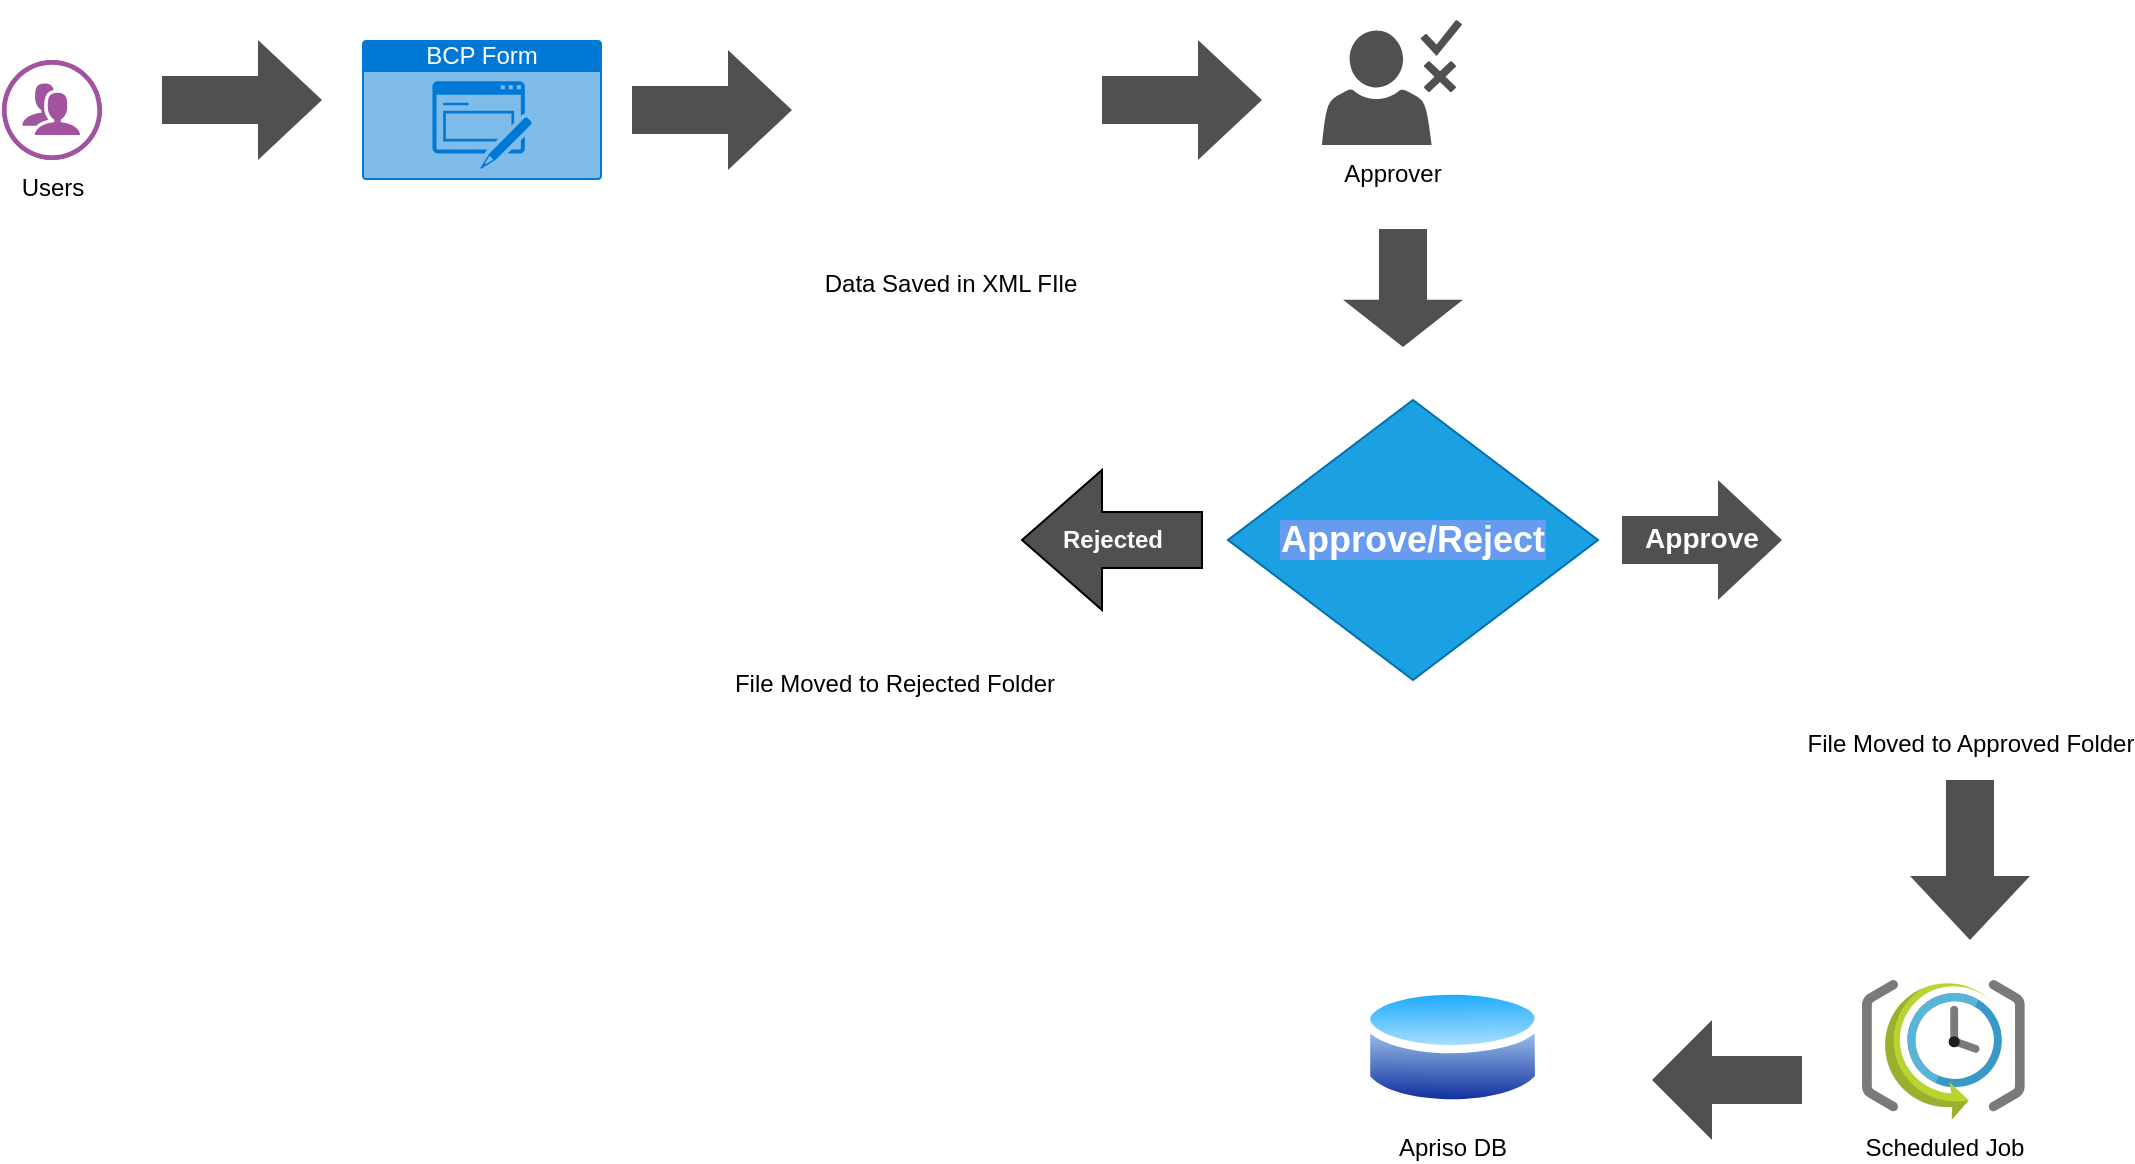<mxfile version="26.0.10" pages="2">
  <diagram name="Page-1" id="nBhH25VhKMmMvL3l0HT1">
    <mxGraphModel dx="1426" dy="781" grid="1" gridSize="10" guides="1" tooltips="1" connect="1" arrows="1" fold="1" page="1" pageScale="1" pageWidth="1169" pageHeight="827" math="0" shadow="0">
      <root>
        <mxCell id="0" />
        <mxCell id="1" parent="0" />
        <mxCell id="TdxjPuL3g79mjsh6RT93-1" value="Users" style="verticalLabelPosition=bottom;sketch=0;html=1;fillColor=#A153A0;strokeColor=#ffffff;verticalAlign=top;align=center;points=[[0,0.5,0],[0.125,0.25,0],[0.25,0,0],[0.5,0,0],[0.75,0,0],[0.875,0.25,0],[1,0.5,0],[0.875,0.75,0],[0.75,1,0],[0.5,1,0],[0.125,0.75,0]];pointerEvents=1;shape=mxgraph.cisco_safe.compositeIcon;bgIcon=ellipse;resIcon=mxgraph.cisco_safe.design.users;" vertex="1" parent="1">
          <mxGeometry x="60" y="160" width="50" height="50" as="geometry" />
        </mxCell>
        <mxCell id="TdxjPuL3g79mjsh6RT93-2" value="BCP Form" style="html=1;whiteSpace=wrap;strokeColor=none;fillColor=#0079D6;labelPosition=center;verticalLabelPosition=middle;verticalAlign=top;align=center;fontSize=12;outlineConnect=0;spacingTop=-6;fontColor=#FFFFFF;sketch=0;shape=mxgraph.sitemap.form;" vertex="1" parent="1">
          <mxGeometry x="240" y="150" width="120" height="70" as="geometry" />
        </mxCell>
        <mxCell id="TdxjPuL3g79mjsh6RT93-4" value="Approver" style="sketch=0;pointerEvents=1;shadow=0;dashed=0;html=1;strokeColor=none;fillColor=#505050;labelPosition=center;verticalLabelPosition=bottom;verticalAlign=top;outlineConnect=0;align=center;shape=mxgraph.office.users.approver;" vertex="1" parent="1">
          <mxGeometry x="720" y="140" width="70" height="62.5" as="geometry" />
        </mxCell>
        <mxCell id="TdxjPuL3g79mjsh6RT93-7" value="" style="shape=singleArrow;whiteSpace=wrap;html=1;arrowWidth=0.4;arrowSize=0.4;verticalAlign=top;fillColor=#505050;strokeColor=none;sketch=0;pointerEvents=1;shadow=0;dashed=0;rotation=90;" vertex="1" parent="1">
          <mxGeometry x="731" y="244" width="59" height="60" as="geometry" />
        </mxCell>
        <mxCell id="TdxjPuL3g79mjsh6RT93-9" value="" style="shape=singleArrow;whiteSpace=wrap;html=1;arrowWidth=0.4;arrowSize=0.4;verticalAlign=top;fillColor=#505050;strokeColor=none;sketch=0;pointerEvents=1;shadow=0;dashed=0;" vertex="1" parent="1">
          <mxGeometry x="375" y="155" width="80" height="60" as="geometry" />
        </mxCell>
        <mxCell id="TdxjPuL3g79mjsh6RT93-10" value="" style="shape=singleArrow;whiteSpace=wrap;html=1;arrowWidth=0.4;arrowSize=0.4;verticalAlign=top;fillColor=#505050;strokeColor=none;sketch=0;pointerEvents=1;shadow=0;dashed=0;" vertex="1" parent="1">
          <mxGeometry x="140" y="150" width="80" height="60" as="geometry" />
        </mxCell>
        <mxCell id="TdxjPuL3g79mjsh6RT93-13" value="&lt;h3&gt;&lt;font style=&quot;color: rgb(255, 255, 255);&quot;&gt;Approve&lt;/font&gt;&lt;/h3&gt;" style="shape=singleArrow;whiteSpace=wrap;html=1;arrowWidth=0.4;arrowSize=0.4;verticalAlign=top;fillColor=#505050;strokeColor=none;sketch=0;pointerEvents=1;shadow=0;dashed=0;" vertex="1" parent="1">
          <mxGeometry x="870" y="370" width="80" height="60" as="geometry" />
        </mxCell>
        <mxCell id="TdxjPuL3g79mjsh6RT93-14" value="Scheduled Job" style="image;sketch=0;aspect=fixed;html=1;points=[];align=center;fontSize=12;image=img/lib/mscae/SchedulerJobCollection.svg;" vertex="1" parent="1">
          <mxGeometry x="990" y="620" width="81.4" height="70" as="geometry" />
        </mxCell>
        <mxCell id="TdxjPuL3g79mjsh6RT93-17" value="" style="shape=singleArrow;whiteSpace=wrap;html=1;arrowWidth=0.4;arrowSize=0.4;verticalAlign=top;fillColor=#505050;strokeColor=none;sketch=0;pointerEvents=1;shadow=0;dashed=0;rotation=90;" vertex="1" parent="1">
          <mxGeometry x="1004" y="530" width="80" height="60" as="geometry" />
        </mxCell>
        <mxCell id="TdxjPuL3g79mjsh6RT93-18" value="Apriso DB" style="image;aspect=fixed;perimeter=ellipsePerimeter;html=1;align=center;shadow=0;dashed=0;spacingTop=3;image=img/lib/active_directory/database.svg;" vertex="1" parent="1">
          <mxGeometry x="740" y="620" width="90.54" height="67" as="geometry" />
        </mxCell>
        <mxCell id="p6sxfPXKa_m8IWls4KXt-1" value="Data Saved in XML FIle" style="shape=image;html=1;verticalAlign=top;verticalLabelPosition=bottom;labelBackgroundColor=#ffffff;imageAspect=0;aspect=fixed;image=https://cdn1.iconfinder.com/data/icons/bootstrap-vol-3/16/filetype-xml-128.png" vertex="1" parent="1">
          <mxGeometry x="470" y="130" width="128" height="128" as="geometry" />
        </mxCell>
        <mxCell id="p6sxfPXKa_m8IWls4KXt-2" value="" style="shape=singleArrow;whiteSpace=wrap;html=1;arrowWidth=0.4;arrowSize=0.4;verticalAlign=top;fillColor=#505050;strokeColor=none;sketch=0;pointerEvents=1;shadow=0;dashed=0;" vertex="1" parent="1">
          <mxGeometry x="610" y="150" width="80" height="60" as="geometry" />
        </mxCell>
        <mxCell id="p6sxfPXKa_m8IWls4KXt-4" value="File Moved to Approved Folder" style="shape=image;html=1;verticalAlign=top;verticalLabelPosition=bottom;labelBackgroundColor=#ffffff;imageAspect=0;aspect=fixed;image=https://cdn1.iconfinder.com/data/icons/bootstrap-vol-3/16/filetype-xml-128.png" vertex="1" parent="1">
          <mxGeometry x="980" y="360" width="128" height="128" as="geometry" />
        </mxCell>
        <mxCell id="p6sxfPXKa_m8IWls4KXt-5" value="&lt;h2&gt;&lt;b style=&quot;background-color: light-dark(rgb(102, 155, 240), rgb(255, 255, 255));&quot;&gt;Approve/Reject&lt;/b&gt;&lt;/h2&gt;" style="rhombus;whiteSpace=wrap;html=1;fillColor=#1ba1e2;fontColor=#ffffff;strokeColor=#006EAF;" vertex="1" parent="1">
          <mxGeometry x="673" y="330" width="185" height="140" as="geometry" />
        </mxCell>
        <mxCell id="p6sxfPXKa_m8IWls4KXt-11" value="File Moved to Rejected Folder" style="shape=image;html=1;verticalAlign=top;verticalLabelPosition=bottom;labelBackgroundColor=#ffffff;imageAspect=0;aspect=fixed;image=https://cdn1.iconfinder.com/data/icons/bootstrap-vol-3/16/filetype-xml-128.png" vertex="1" parent="1">
          <mxGeometry x="442" y="330" width="128" height="128" as="geometry" />
        </mxCell>
        <mxCell id="p6sxfPXKa_m8IWls4KXt-13" value="" style="shape=singleArrow;whiteSpace=wrap;html=1;arrowWidth=0.4;arrowSize=0.4;verticalAlign=top;fillColor=#505050;strokeColor=none;sketch=0;pointerEvents=1;shadow=0;dashed=0;rotation=-180;" vertex="1" parent="1">
          <mxGeometry x="885" y="640" width="75" height="60" as="geometry" />
        </mxCell>
        <mxCell id="p6sxfPXKa_m8IWls4KXt-14" value="&lt;font style=&quot;color: light-dark(rgb(255, 250, 250), rgb(237, 237, 237));&quot;&gt;Rejected&lt;/font&gt;" style="html=1;shadow=0;dashed=0;align=center;verticalAlign=middle;shape=mxgraph.arrows2.arrow;dy=0.6;dx=40;flipH=1;notch=0;fillColor=#505050;fontStyle=1" vertex="1" parent="1">
          <mxGeometry x="570" y="365" width="90" height="70" as="geometry" />
        </mxCell>
      </root>
    </mxGraphModel>
  </diagram>
  <diagram id="7qwtJV8fNxw4Bqfkz8SE" name="Page-2">
    <mxGraphModel dx="1426" dy="781" grid="1" gridSize="10" guides="1" tooltips="1" connect="1" arrows="1" fold="1" page="1" pageScale="1" pageWidth="1169" pageHeight="827" math="0" shadow="0">
      <root>
        <mxCell id="0" />
        <mxCell id="1" parent="0" />
      </root>
    </mxGraphModel>
  </diagram>
</mxfile>
